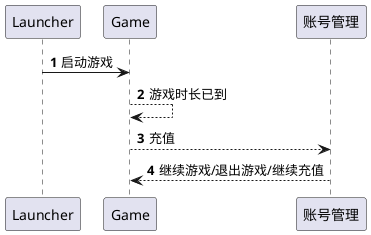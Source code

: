 @startuml
autonumber
Launcher -> Game: 启动游戏
Game --> Game: 游戏时长已到
Game --> 账号管理 : 充值
账号管理 --> Game : 继续游戏/退出游戏/继续充值
@enduml